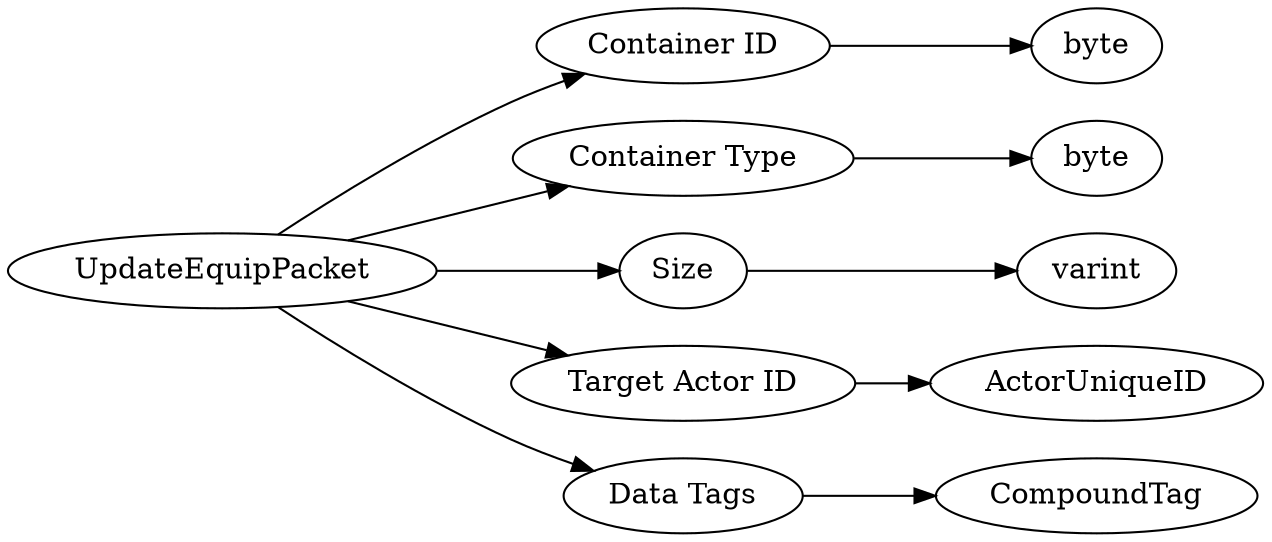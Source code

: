 digraph "UpdateEquipPacket" {
rankdir = LR
0
0 -> 1
1 -> 2
0 -> 3
3 -> 4
0 -> 5
5 -> 6
0 -> 7
7 -> 8
0 -> 9
9 -> 10

0 [label="UpdateEquipPacket",comment="name: \"UpdateEquipPacket\", typeName: \"\", id: 0, branchId: 81, recurseId: -1, attributes: 0, notes: \"\""];
1 [label="Container ID",comment="name: \"Container ID\", typeName: \"\", id: 1, branchId: 0, recurseId: -1, attributes: 0, notes: \"\""];
2 [label="byte",comment="name: \"byte\", typeName: \"\", id: 2, branchId: 0, recurseId: -1, attributes: 512, notes: \"\""];
3 [label="Container Type",comment="name: \"Container Type\", typeName: \"\", id: 3, branchId: 0, recurseId: -1, attributes: 0, notes: \"\""];
4 [label="byte",comment="name: \"byte\", typeName: \"\", id: 4, branchId: 0, recurseId: -1, attributes: 512, notes: \"\""];
5 [label="Size",comment="name: \"Size\", typeName: \"\", id: 5, branchId: 0, recurseId: -1, attributes: 0, notes: \"\""];
6 [label="varint",comment="name: \"varint\", typeName: \"\", id: 6, branchId: 0, recurseId: -1, attributes: 512, notes: \"\""];
7 [label="Target Actor ID",comment="name: \"Target Actor ID\", typeName: \"ActorUniqueID\", id: 7, branchId: 0, recurseId: -1, attributes: 256, notes: \"\""];
8 [label="ActorUniqueID",comment="name: \"ActorUniqueID\", typeName: \"\", id: 8, branchId: 0, recurseId: -1, attributes: 512, notes: \"\""];
9 [label="Data Tags",comment="name: \"Data Tags\", typeName: \"CompoundTag\", id: 9, branchId: 0, recurseId: -1, attributes: 256, notes: \"\""];
10 [label="CompoundTag",comment="name: \"CompoundTag\", typeName: \"\", id: 10, branchId: 0, recurseId: -1, attributes: 512, notes: \"\""];
{ rank = max;2;4;6;8;10}

}
